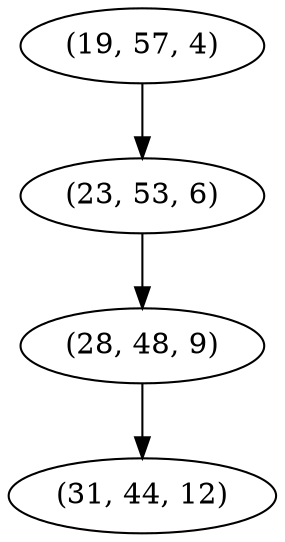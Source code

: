 digraph tree {
    "(19, 57, 4)";
    "(23, 53, 6)";
    "(28, 48, 9)";
    "(31, 44, 12)";
    "(19, 57, 4)" -> "(23, 53, 6)";
    "(23, 53, 6)" -> "(28, 48, 9)";
    "(28, 48, 9)" -> "(31, 44, 12)";
}
